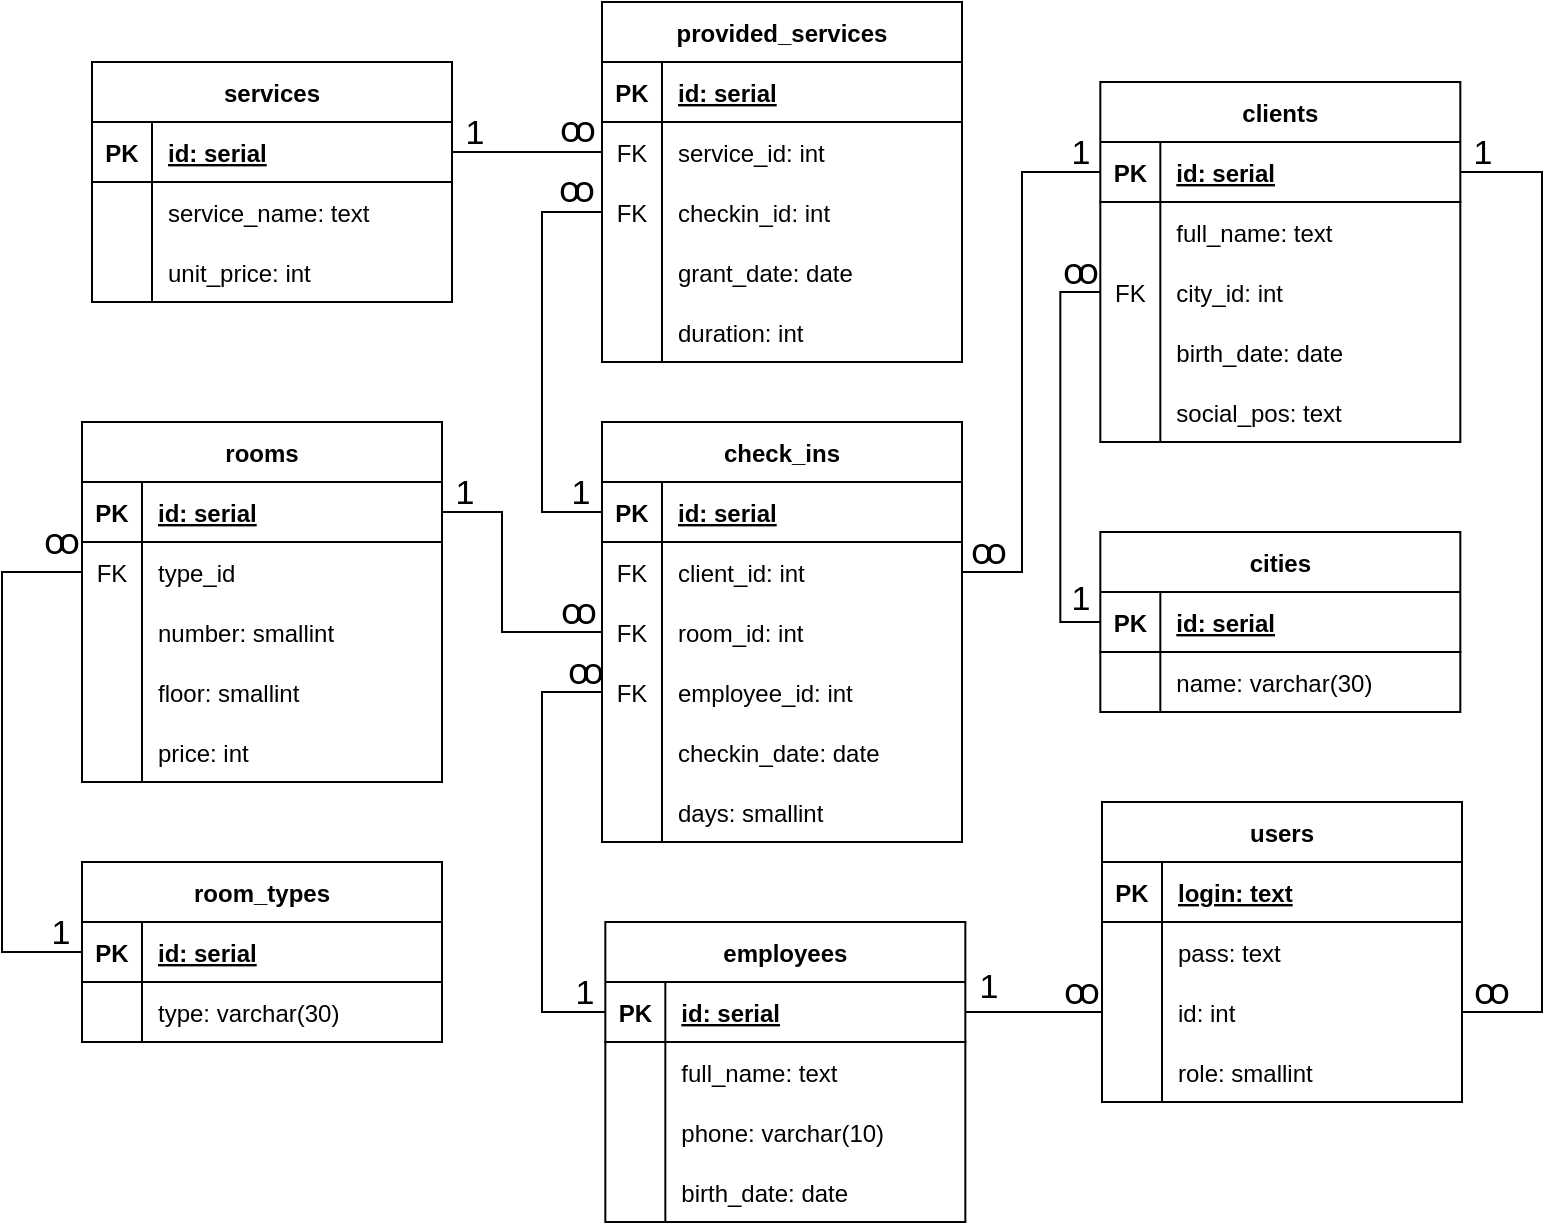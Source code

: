 <mxfile version="20.3.0" type="device"><diagram id="u4IopUzeWkhFRNFuIxpx" name="Page-1"><mxGraphModel dx="1182" dy="1235" grid="1" gridSize="10" guides="1" tooltips="1" connect="1" arrows="1" fold="1" page="0" pageScale="1" pageWidth="827" pageHeight="1169" math="0" shadow="0"><root><mxCell id="0"/><mxCell id="1" parent="0"/><mxCell id="YYACMNl71I4u0l_u0Fun-14" value="rooms" style="shape=table;startSize=30;container=1;collapsible=1;childLayout=tableLayout;fixedRows=1;rowLines=0;fontStyle=1;align=center;resizeLast=1;" parent="1" vertex="1"><mxGeometry x="50" y="160" width="180" height="180" as="geometry"/></mxCell><mxCell id="YYACMNl71I4u0l_u0Fun-15" value="" style="shape=tableRow;horizontal=0;startSize=0;swimlaneHead=0;swimlaneBody=0;fillColor=none;collapsible=0;dropTarget=0;points=[[0,0.5],[1,0.5]];portConstraint=eastwest;top=0;left=0;right=0;bottom=1;" parent="YYACMNl71I4u0l_u0Fun-14" vertex="1"><mxGeometry y="30" width="180" height="30" as="geometry"/></mxCell><mxCell id="YYACMNl71I4u0l_u0Fun-16" value="PK" style="shape=partialRectangle;connectable=0;fillColor=none;top=0;left=0;bottom=0;right=0;fontStyle=1;overflow=hidden;" parent="YYACMNl71I4u0l_u0Fun-15" vertex="1"><mxGeometry width="30" height="30" as="geometry"><mxRectangle width="30" height="30" as="alternateBounds"/></mxGeometry></mxCell><mxCell id="YYACMNl71I4u0l_u0Fun-17" value="id: serial" style="shape=partialRectangle;connectable=0;fillColor=none;top=0;left=0;bottom=0;right=0;align=left;spacingLeft=6;fontStyle=5;overflow=hidden;" parent="YYACMNl71I4u0l_u0Fun-15" vertex="1"><mxGeometry x="30" width="150" height="30" as="geometry"><mxRectangle width="150" height="30" as="alternateBounds"/></mxGeometry></mxCell><mxCell id="YYACMNl71I4u0l_u0Fun-24" value="" style="shape=tableRow;horizontal=0;startSize=0;swimlaneHead=0;swimlaneBody=0;fillColor=none;collapsible=0;dropTarget=0;points=[[0,0.5],[1,0.5]];portConstraint=eastwest;top=0;left=0;right=0;bottom=0;" parent="YYACMNl71I4u0l_u0Fun-14" vertex="1"><mxGeometry y="60" width="180" height="30" as="geometry"/></mxCell><mxCell id="YYACMNl71I4u0l_u0Fun-25" value="FK" style="shape=partialRectangle;connectable=0;fillColor=none;top=0;left=0;bottom=0;right=0;editable=1;overflow=hidden;" parent="YYACMNl71I4u0l_u0Fun-24" vertex="1"><mxGeometry width="30" height="30" as="geometry"><mxRectangle width="30" height="30" as="alternateBounds"/></mxGeometry></mxCell><mxCell id="YYACMNl71I4u0l_u0Fun-26" value="type_id" style="shape=partialRectangle;connectable=0;fillColor=none;top=0;left=0;bottom=0;right=0;align=left;spacingLeft=6;overflow=hidden;" parent="YYACMNl71I4u0l_u0Fun-24" vertex="1"><mxGeometry x="30" width="150" height="30" as="geometry"><mxRectangle width="150" height="30" as="alternateBounds"/></mxGeometry></mxCell><mxCell id="YYACMNl71I4u0l_u0Fun-18" value="" style="shape=tableRow;horizontal=0;startSize=0;swimlaneHead=0;swimlaneBody=0;fillColor=none;collapsible=0;dropTarget=0;points=[[0,0.5],[1,0.5]];portConstraint=eastwest;top=0;left=0;right=0;bottom=0;" parent="YYACMNl71I4u0l_u0Fun-14" vertex="1"><mxGeometry y="90" width="180" height="30" as="geometry"/></mxCell><mxCell id="YYACMNl71I4u0l_u0Fun-19" value="" style="shape=partialRectangle;connectable=0;fillColor=none;top=0;left=0;bottom=0;right=0;editable=1;overflow=hidden;" parent="YYACMNl71I4u0l_u0Fun-18" vertex="1"><mxGeometry width="30" height="30" as="geometry"><mxRectangle width="30" height="30" as="alternateBounds"/></mxGeometry></mxCell><mxCell id="YYACMNl71I4u0l_u0Fun-20" value="number: smallint" style="shape=partialRectangle;connectable=0;fillColor=none;top=0;left=0;bottom=0;right=0;align=left;spacingLeft=6;overflow=hidden;" parent="YYACMNl71I4u0l_u0Fun-18" vertex="1"><mxGeometry x="30" width="150" height="30" as="geometry"><mxRectangle width="150" height="30" as="alternateBounds"/></mxGeometry></mxCell><mxCell id="YYACMNl71I4u0l_u0Fun-21" value="" style="shape=tableRow;horizontal=0;startSize=0;swimlaneHead=0;swimlaneBody=0;fillColor=none;collapsible=0;dropTarget=0;points=[[0,0.5],[1,0.5]];portConstraint=eastwest;top=0;left=0;right=0;bottom=0;" parent="YYACMNl71I4u0l_u0Fun-14" vertex="1"><mxGeometry y="120" width="180" height="30" as="geometry"/></mxCell><mxCell id="YYACMNl71I4u0l_u0Fun-22" value="" style="shape=partialRectangle;connectable=0;fillColor=none;top=0;left=0;bottom=0;right=0;editable=1;overflow=hidden;" parent="YYACMNl71I4u0l_u0Fun-21" vertex="1"><mxGeometry width="30" height="30" as="geometry"><mxRectangle width="30" height="30" as="alternateBounds"/></mxGeometry></mxCell><mxCell id="YYACMNl71I4u0l_u0Fun-23" value="floor: smallint" style="shape=partialRectangle;connectable=0;fillColor=none;top=0;left=0;bottom=0;right=0;align=left;spacingLeft=6;overflow=hidden;" parent="YYACMNl71I4u0l_u0Fun-21" vertex="1"><mxGeometry x="30" width="150" height="30" as="geometry"><mxRectangle width="150" height="30" as="alternateBounds"/></mxGeometry></mxCell><mxCell id="YYACMNl71I4u0l_u0Fun-27" value="" style="shape=tableRow;horizontal=0;startSize=0;swimlaneHead=0;swimlaneBody=0;fillColor=none;collapsible=0;dropTarget=0;points=[[0,0.5],[1,0.5]];portConstraint=eastwest;top=0;left=0;right=0;bottom=0;" parent="YYACMNl71I4u0l_u0Fun-14" vertex="1"><mxGeometry y="150" width="180" height="30" as="geometry"/></mxCell><mxCell id="YYACMNl71I4u0l_u0Fun-28" value="" style="shape=partialRectangle;connectable=0;fillColor=none;top=0;left=0;bottom=0;right=0;editable=1;overflow=hidden;" parent="YYACMNl71I4u0l_u0Fun-27" vertex="1"><mxGeometry width="30" height="30" as="geometry"><mxRectangle width="30" height="30" as="alternateBounds"/></mxGeometry></mxCell><mxCell id="YYACMNl71I4u0l_u0Fun-29" value="price: int" style="shape=partialRectangle;connectable=0;fillColor=none;top=0;left=0;bottom=0;right=0;align=left;spacingLeft=6;overflow=hidden;" parent="YYACMNl71I4u0l_u0Fun-27" vertex="1"><mxGeometry x="30" width="150" height="30" as="geometry"><mxRectangle width="150" height="30" as="alternateBounds"/></mxGeometry></mxCell><mxCell id="YYACMNl71I4u0l_u0Fun-30" value="room_types" style="shape=table;startSize=30;container=1;collapsible=1;childLayout=tableLayout;fixedRows=1;rowLines=0;fontStyle=1;align=center;resizeLast=1;" parent="1" vertex="1"><mxGeometry x="50" y="380" width="180" height="90" as="geometry"/></mxCell><mxCell id="YYACMNl71I4u0l_u0Fun-31" value="" style="shape=tableRow;horizontal=0;startSize=0;swimlaneHead=0;swimlaneBody=0;fillColor=none;collapsible=0;dropTarget=0;points=[[0,0.5],[1,0.5]];portConstraint=eastwest;top=0;left=0;right=0;bottom=1;" parent="YYACMNl71I4u0l_u0Fun-30" vertex="1"><mxGeometry y="30" width="180" height="30" as="geometry"/></mxCell><mxCell id="YYACMNl71I4u0l_u0Fun-32" value="PK" style="shape=partialRectangle;connectable=0;fillColor=none;top=0;left=0;bottom=0;right=0;fontStyle=1;overflow=hidden;" parent="YYACMNl71I4u0l_u0Fun-31" vertex="1"><mxGeometry width="30" height="30" as="geometry"><mxRectangle width="30" height="30" as="alternateBounds"/></mxGeometry></mxCell><mxCell id="YYACMNl71I4u0l_u0Fun-33" value="id: serial" style="shape=partialRectangle;connectable=0;fillColor=none;top=0;left=0;bottom=0;right=0;align=left;spacingLeft=6;fontStyle=5;overflow=hidden;" parent="YYACMNl71I4u0l_u0Fun-31" vertex="1"><mxGeometry x="30" width="150" height="30" as="geometry"><mxRectangle width="150" height="30" as="alternateBounds"/></mxGeometry></mxCell><mxCell id="YYACMNl71I4u0l_u0Fun-34" value="" style="shape=tableRow;horizontal=0;startSize=0;swimlaneHead=0;swimlaneBody=0;fillColor=none;collapsible=0;dropTarget=0;points=[[0,0.5],[1,0.5]];portConstraint=eastwest;top=0;left=0;right=0;bottom=0;" parent="YYACMNl71I4u0l_u0Fun-30" vertex="1"><mxGeometry y="60" width="180" height="30" as="geometry"/></mxCell><mxCell id="YYACMNl71I4u0l_u0Fun-35" value="" style="shape=partialRectangle;connectable=0;fillColor=none;top=0;left=0;bottom=0;right=0;editable=1;overflow=hidden;" parent="YYACMNl71I4u0l_u0Fun-34" vertex="1"><mxGeometry width="30" height="30" as="geometry"><mxRectangle width="30" height="30" as="alternateBounds"/></mxGeometry></mxCell><mxCell id="YYACMNl71I4u0l_u0Fun-36" value="type: varchar(30)" style="shape=partialRectangle;connectable=0;fillColor=none;top=0;left=0;bottom=0;right=0;align=left;spacingLeft=6;overflow=hidden;" parent="YYACMNl71I4u0l_u0Fun-34" vertex="1"><mxGeometry x="30" width="150" height="30" as="geometry"><mxRectangle width="150" height="30" as="alternateBounds"/></mxGeometry></mxCell><mxCell id="YYACMNl71I4u0l_u0Fun-46" value="" style="endArrow=none;html=1;rounded=0;exitX=0;exitY=0.5;exitDx=0;exitDy=0;entryX=0;entryY=0.5;entryDx=0;entryDy=0;" parent="1" source="YYACMNl71I4u0l_u0Fun-31" target="YYACMNl71I4u0l_u0Fun-24" edge="1"><mxGeometry width="50" height="50" relative="1" as="geometry"><mxPoint x="500" y="470" as="sourcePoint"/><mxPoint x="550" y="420" as="targetPoint"/><Array as="points"><mxPoint x="10" y="425"/><mxPoint x="10" y="235"/></Array></mxGeometry></mxCell><mxCell id="YYACMNl71I4u0l_u0Fun-47" value="check_ins" style="shape=table;startSize=30;container=1;collapsible=1;childLayout=tableLayout;fixedRows=1;rowLines=0;fontStyle=1;align=center;resizeLast=1;" parent="1" vertex="1"><mxGeometry x="310" y="160" width="180" height="210" as="geometry"/></mxCell><mxCell id="YYACMNl71I4u0l_u0Fun-48" value="" style="shape=tableRow;horizontal=0;startSize=0;swimlaneHead=0;swimlaneBody=0;fillColor=none;collapsible=0;dropTarget=0;points=[[0,0.5],[1,0.5]];portConstraint=eastwest;top=0;left=0;right=0;bottom=1;" parent="YYACMNl71I4u0l_u0Fun-47" vertex="1"><mxGeometry y="30" width="180" height="30" as="geometry"/></mxCell><mxCell id="YYACMNl71I4u0l_u0Fun-49" value="PK" style="shape=partialRectangle;connectable=0;fillColor=none;top=0;left=0;bottom=0;right=0;fontStyle=1;overflow=hidden;" parent="YYACMNl71I4u0l_u0Fun-48" vertex="1"><mxGeometry width="30" height="30" as="geometry"><mxRectangle width="30" height="30" as="alternateBounds"/></mxGeometry></mxCell><mxCell id="YYACMNl71I4u0l_u0Fun-50" value="id: serial" style="shape=partialRectangle;connectable=0;fillColor=none;top=0;left=0;bottom=0;right=0;align=left;spacingLeft=6;fontStyle=5;overflow=hidden;" parent="YYACMNl71I4u0l_u0Fun-48" vertex="1"><mxGeometry x="30" width="150" height="30" as="geometry"><mxRectangle width="150" height="30" as="alternateBounds"/></mxGeometry></mxCell><mxCell id="YYACMNl71I4u0l_u0Fun-63" value="" style="shape=tableRow;horizontal=0;startSize=0;swimlaneHead=0;swimlaneBody=0;fillColor=none;collapsible=0;dropTarget=0;points=[[0,0.5],[1,0.5]];portConstraint=eastwest;top=0;left=0;right=0;bottom=0;" parent="YYACMNl71I4u0l_u0Fun-47" vertex="1"><mxGeometry y="60" width="180" height="30" as="geometry"/></mxCell><mxCell id="YYACMNl71I4u0l_u0Fun-64" value="FK" style="shape=partialRectangle;connectable=0;fillColor=none;top=0;left=0;bottom=0;right=0;editable=1;overflow=hidden;" parent="YYACMNl71I4u0l_u0Fun-63" vertex="1"><mxGeometry width="30" height="30" as="geometry"><mxRectangle width="30" height="30" as="alternateBounds"/></mxGeometry></mxCell><mxCell id="YYACMNl71I4u0l_u0Fun-65" value="client_id: int" style="shape=partialRectangle;connectable=0;fillColor=none;top=0;left=0;bottom=0;right=0;align=left;spacingLeft=6;overflow=hidden;" parent="YYACMNl71I4u0l_u0Fun-63" vertex="1"><mxGeometry x="30" width="150" height="30" as="geometry"><mxRectangle width="150" height="30" as="alternateBounds"/></mxGeometry></mxCell><mxCell id="YYACMNl71I4u0l_u0Fun-69" value="" style="shape=tableRow;horizontal=0;startSize=0;swimlaneHead=0;swimlaneBody=0;fillColor=none;collapsible=0;dropTarget=0;points=[[0,0.5],[1,0.5]];portConstraint=eastwest;top=0;left=0;right=0;bottom=0;" parent="YYACMNl71I4u0l_u0Fun-47" vertex="1"><mxGeometry y="90" width="180" height="30" as="geometry"/></mxCell><mxCell id="YYACMNl71I4u0l_u0Fun-70" value="FK" style="shape=partialRectangle;connectable=0;fillColor=none;top=0;left=0;bottom=0;right=0;editable=1;overflow=hidden;" parent="YYACMNl71I4u0l_u0Fun-69" vertex="1"><mxGeometry width="30" height="30" as="geometry"><mxRectangle width="30" height="30" as="alternateBounds"/></mxGeometry></mxCell><mxCell id="YYACMNl71I4u0l_u0Fun-71" value="room_id: int" style="shape=partialRectangle;connectable=0;fillColor=none;top=0;left=0;bottom=0;right=0;align=left;spacingLeft=6;overflow=hidden;" parent="YYACMNl71I4u0l_u0Fun-69" vertex="1"><mxGeometry x="30" width="150" height="30" as="geometry"><mxRectangle width="150" height="30" as="alternateBounds"/></mxGeometry></mxCell><mxCell id="h9mK_KvLAVmxedmNMaUx-31" value="" style="shape=tableRow;horizontal=0;startSize=0;swimlaneHead=0;swimlaneBody=0;fillColor=none;collapsible=0;dropTarget=0;points=[[0,0.5],[1,0.5]];portConstraint=eastwest;top=0;left=0;right=0;bottom=0;" parent="YYACMNl71I4u0l_u0Fun-47" vertex="1"><mxGeometry y="120" width="180" height="30" as="geometry"/></mxCell><mxCell id="h9mK_KvLAVmxedmNMaUx-32" value="FK" style="shape=partialRectangle;connectable=0;fillColor=none;top=0;left=0;bottom=0;right=0;editable=1;overflow=hidden;" parent="h9mK_KvLAVmxedmNMaUx-31" vertex="1"><mxGeometry width="30" height="30" as="geometry"><mxRectangle width="30" height="30" as="alternateBounds"/></mxGeometry></mxCell><mxCell id="h9mK_KvLAVmxedmNMaUx-33" value="employee_id: int" style="shape=partialRectangle;connectable=0;fillColor=none;top=0;left=0;bottom=0;right=0;align=left;spacingLeft=6;overflow=hidden;" parent="h9mK_KvLAVmxedmNMaUx-31" vertex="1"><mxGeometry x="30" width="150" height="30" as="geometry"><mxRectangle width="150" height="30" as="alternateBounds"/></mxGeometry></mxCell><mxCell id="YYACMNl71I4u0l_u0Fun-60" value="" style="shape=tableRow;horizontal=0;startSize=0;swimlaneHead=0;swimlaneBody=0;fillColor=none;collapsible=0;dropTarget=0;points=[[0,0.5],[1,0.5]];portConstraint=eastwest;top=0;left=0;right=0;bottom=0;" parent="YYACMNl71I4u0l_u0Fun-47" vertex="1"><mxGeometry y="150" width="180" height="30" as="geometry"/></mxCell><mxCell id="YYACMNl71I4u0l_u0Fun-61" value="" style="shape=partialRectangle;connectable=0;fillColor=none;top=0;left=0;bottom=0;right=0;editable=1;overflow=hidden;" parent="YYACMNl71I4u0l_u0Fun-60" vertex="1"><mxGeometry width="30" height="30" as="geometry"><mxRectangle width="30" height="30" as="alternateBounds"/></mxGeometry></mxCell><mxCell id="YYACMNl71I4u0l_u0Fun-62" value="checkin_date: date" style="shape=partialRectangle;connectable=0;fillColor=none;top=0;left=0;bottom=0;right=0;align=left;spacingLeft=6;overflow=hidden;" parent="YYACMNl71I4u0l_u0Fun-60" vertex="1"><mxGeometry x="30" width="150" height="30" as="geometry"><mxRectangle width="150" height="30" as="alternateBounds"/></mxGeometry></mxCell><mxCell id="YYACMNl71I4u0l_u0Fun-66" value="" style="shape=tableRow;horizontal=0;startSize=0;swimlaneHead=0;swimlaneBody=0;fillColor=none;collapsible=0;dropTarget=0;points=[[0,0.5],[1,0.5]];portConstraint=eastwest;top=0;left=0;right=0;bottom=0;" parent="YYACMNl71I4u0l_u0Fun-47" vertex="1"><mxGeometry y="180" width="180" height="30" as="geometry"/></mxCell><mxCell id="YYACMNl71I4u0l_u0Fun-67" value="" style="shape=partialRectangle;connectable=0;fillColor=none;top=0;left=0;bottom=0;right=0;editable=1;overflow=hidden;" parent="YYACMNl71I4u0l_u0Fun-66" vertex="1"><mxGeometry width="30" height="30" as="geometry"><mxRectangle width="30" height="30" as="alternateBounds"/></mxGeometry></mxCell><mxCell id="YYACMNl71I4u0l_u0Fun-68" value="days: smallint" style="shape=partialRectangle;connectable=0;fillColor=none;top=0;left=0;bottom=0;right=0;align=left;spacingLeft=6;overflow=hidden;" parent="YYACMNl71I4u0l_u0Fun-66" vertex="1"><mxGeometry x="30" width="150" height="30" as="geometry"><mxRectangle width="150" height="30" as="alternateBounds"/></mxGeometry></mxCell><mxCell id="YYACMNl71I4u0l_u0Fun-72" value="provided_services" style="shape=table;startSize=30;container=1;collapsible=1;childLayout=tableLayout;fixedRows=1;rowLines=0;fontStyle=1;align=center;resizeLast=1;" parent="1" vertex="1"><mxGeometry x="310.0" y="-50" width="180" height="180" as="geometry"/></mxCell><mxCell id="YYACMNl71I4u0l_u0Fun-73" value="" style="shape=tableRow;horizontal=0;startSize=0;swimlaneHead=0;swimlaneBody=0;fillColor=none;collapsible=0;dropTarget=0;points=[[0,0.5],[1,0.5]];portConstraint=eastwest;top=0;left=0;right=0;bottom=1;" parent="YYACMNl71I4u0l_u0Fun-72" vertex="1"><mxGeometry y="30" width="180" height="30" as="geometry"/></mxCell><mxCell id="YYACMNl71I4u0l_u0Fun-74" value="PK" style="shape=partialRectangle;connectable=0;fillColor=none;top=0;left=0;bottom=0;right=0;fontStyle=1;overflow=hidden;" parent="YYACMNl71I4u0l_u0Fun-73" vertex="1"><mxGeometry width="30" height="30" as="geometry"><mxRectangle width="30" height="30" as="alternateBounds"/></mxGeometry></mxCell><mxCell id="YYACMNl71I4u0l_u0Fun-75" value="id: serial" style="shape=partialRectangle;connectable=0;fillColor=none;top=0;left=0;bottom=0;right=0;align=left;spacingLeft=6;fontStyle=5;overflow=hidden;" parent="YYACMNl71I4u0l_u0Fun-73" vertex="1"><mxGeometry x="30" width="150" height="30" as="geometry"><mxRectangle width="150" height="30" as="alternateBounds"/></mxGeometry></mxCell><mxCell id="YYACMNl71I4u0l_u0Fun-76" value="" style="shape=tableRow;horizontal=0;startSize=0;swimlaneHead=0;swimlaneBody=0;fillColor=none;collapsible=0;dropTarget=0;points=[[0,0.5],[1,0.5]];portConstraint=eastwest;top=0;left=0;right=0;bottom=0;" parent="YYACMNl71I4u0l_u0Fun-72" vertex="1"><mxGeometry y="60" width="180" height="30" as="geometry"/></mxCell><mxCell id="YYACMNl71I4u0l_u0Fun-77" value="FK" style="shape=partialRectangle;connectable=0;fillColor=none;top=0;left=0;bottom=0;right=0;editable=1;overflow=hidden;" parent="YYACMNl71I4u0l_u0Fun-76" vertex="1"><mxGeometry width="30" height="30" as="geometry"><mxRectangle width="30" height="30" as="alternateBounds"/></mxGeometry></mxCell><mxCell id="YYACMNl71I4u0l_u0Fun-78" value="service_id: int" style="shape=partialRectangle;connectable=0;fillColor=none;top=0;left=0;bottom=0;right=0;align=left;spacingLeft=6;overflow=hidden;" parent="YYACMNl71I4u0l_u0Fun-76" vertex="1"><mxGeometry x="30" width="150" height="30" as="geometry"><mxRectangle width="150" height="30" as="alternateBounds"/></mxGeometry></mxCell><mxCell id="YYACMNl71I4u0l_u0Fun-180" value="" style="shape=tableRow;horizontal=0;startSize=0;swimlaneHead=0;swimlaneBody=0;fillColor=none;collapsible=0;dropTarget=0;points=[[0,0.5],[1,0.5]];portConstraint=eastwest;top=0;left=0;right=0;bottom=0;" parent="YYACMNl71I4u0l_u0Fun-72" vertex="1"><mxGeometry y="90" width="180" height="30" as="geometry"/></mxCell><mxCell id="YYACMNl71I4u0l_u0Fun-181" value="FK" style="shape=partialRectangle;connectable=0;fillColor=none;top=0;left=0;bottom=0;right=0;editable=1;overflow=hidden;" parent="YYACMNl71I4u0l_u0Fun-180" vertex="1"><mxGeometry width="30" height="30" as="geometry"><mxRectangle width="30" height="30" as="alternateBounds"/></mxGeometry></mxCell><mxCell id="YYACMNl71I4u0l_u0Fun-182" value="checkin_id: int" style="shape=partialRectangle;connectable=0;fillColor=none;top=0;left=0;bottom=0;right=0;align=left;spacingLeft=6;overflow=hidden;" parent="YYACMNl71I4u0l_u0Fun-180" vertex="1"><mxGeometry x="30" width="150" height="30" as="geometry"><mxRectangle width="150" height="30" as="alternateBounds"/></mxGeometry></mxCell><mxCell id="YYACMNl71I4u0l_u0Fun-79" value="" style="shape=tableRow;horizontal=0;startSize=0;swimlaneHead=0;swimlaneBody=0;fillColor=none;collapsible=0;dropTarget=0;points=[[0,0.5],[1,0.5]];portConstraint=eastwest;top=0;left=0;right=0;bottom=0;" parent="YYACMNl71I4u0l_u0Fun-72" vertex="1"><mxGeometry y="120" width="180" height="30" as="geometry"/></mxCell><mxCell id="YYACMNl71I4u0l_u0Fun-80" value="" style="shape=partialRectangle;connectable=0;fillColor=none;top=0;left=0;bottom=0;right=0;editable=1;overflow=hidden;" parent="YYACMNl71I4u0l_u0Fun-79" vertex="1"><mxGeometry width="30" height="30" as="geometry"><mxRectangle width="30" height="30" as="alternateBounds"/></mxGeometry></mxCell><mxCell id="YYACMNl71I4u0l_u0Fun-81" value="grant_date: date" style="shape=partialRectangle;connectable=0;fillColor=none;top=0;left=0;bottom=0;right=0;align=left;spacingLeft=6;overflow=hidden;" parent="YYACMNl71I4u0l_u0Fun-79" vertex="1"><mxGeometry x="30" width="150" height="30" as="geometry"><mxRectangle width="150" height="30" as="alternateBounds"/></mxGeometry></mxCell><mxCell id="YYACMNl71I4u0l_u0Fun-82" value="" style="shape=tableRow;horizontal=0;startSize=0;swimlaneHead=0;swimlaneBody=0;fillColor=none;collapsible=0;dropTarget=0;points=[[0,0.5],[1,0.5]];portConstraint=eastwest;top=0;left=0;right=0;bottom=0;" parent="YYACMNl71I4u0l_u0Fun-72" vertex="1"><mxGeometry y="150" width="180" height="30" as="geometry"/></mxCell><mxCell id="YYACMNl71I4u0l_u0Fun-83" value="" style="shape=partialRectangle;connectable=0;fillColor=none;top=0;left=0;bottom=0;right=0;editable=1;overflow=hidden;" parent="YYACMNl71I4u0l_u0Fun-82" vertex="1"><mxGeometry width="30" height="30" as="geometry"><mxRectangle width="30" height="30" as="alternateBounds"/></mxGeometry></mxCell><mxCell id="YYACMNl71I4u0l_u0Fun-84" value="duration: int" style="shape=partialRectangle;connectable=0;fillColor=none;top=0;left=0;bottom=0;right=0;align=left;spacingLeft=6;overflow=hidden;" parent="YYACMNl71I4u0l_u0Fun-82" vertex="1"><mxGeometry x="30" width="150" height="30" as="geometry"><mxRectangle width="150" height="30" as="alternateBounds"/></mxGeometry></mxCell><mxCell id="YYACMNl71I4u0l_u0Fun-88" value="services" style="shape=table;startSize=30;container=1;collapsible=1;childLayout=tableLayout;fixedRows=1;rowLines=0;fontStyle=1;align=center;resizeLast=1;" parent="1" vertex="1"><mxGeometry x="55" y="-20" width="180" height="120" as="geometry"/></mxCell><mxCell id="YYACMNl71I4u0l_u0Fun-89" value="" style="shape=tableRow;horizontal=0;startSize=0;swimlaneHead=0;swimlaneBody=0;fillColor=none;collapsible=0;dropTarget=0;points=[[0,0.5],[1,0.5]];portConstraint=eastwest;top=0;left=0;right=0;bottom=1;" parent="YYACMNl71I4u0l_u0Fun-88" vertex="1"><mxGeometry y="30" width="180" height="30" as="geometry"/></mxCell><mxCell id="YYACMNl71I4u0l_u0Fun-90" value="PK" style="shape=partialRectangle;connectable=0;fillColor=none;top=0;left=0;bottom=0;right=0;fontStyle=1;overflow=hidden;" parent="YYACMNl71I4u0l_u0Fun-89" vertex="1"><mxGeometry width="30" height="30" as="geometry"><mxRectangle width="30" height="30" as="alternateBounds"/></mxGeometry></mxCell><mxCell id="YYACMNl71I4u0l_u0Fun-91" value="id: serial" style="shape=partialRectangle;connectable=0;fillColor=none;top=0;left=0;bottom=0;right=0;align=left;spacingLeft=6;fontStyle=5;overflow=hidden;" parent="YYACMNl71I4u0l_u0Fun-89" vertex="1"><mxGeometry x="30" width="150" height="30" as="geometry"><mxRectangle width="150" height="30" as="alternateBounds"/></mxGeometry></mxCell><mxCell id="YYACMNl71I4u0l_u0Fun-92" value="" style="shape=tableRow;horizontal=0;startSize=0;swimlaneHead=0;swimlaneBody=0;fillColor=none;collapsible=0;dropTarget=0;points=[[0,0.5],[1,0.5]];portConstraint=eastwest;top=0;left=0;right=0;bottom=0;" parent="YYACMNl71I4u0l_u0Fun-88" vertex="1"><mxGeometry y="60" width="180" height="30" as="geometry"/></mxCell><mxCell id="YYACMNl71I4u0l_u0Fun-93" value="" style="shape=partialRectangle;connectable=0;fillColor=none;top=0;left=0;bottom=0;right=0;editable=1;overflow=hidden;" parent="YYACMNl71I4u0l_u0Fun-92" vertex="1"><mxGeometry width="30" height="30" as="geometry"><mxRectangle width="30" height="30" as="alternateBounds"/></mxGeometry></mxCell><mxCell id="YYACMNl71I4u0l_u0Fun-94" value="service_name: text" style="shape=partialRectangle;connectable=0;fillColor=none;top=0;left=0;bottom=0;right=0;align=left;spacingLeft=6;overflow=hidden;" parent="YYACMNl71I4u0l_u0Fun-92" vertex="1"><mxGeometry x="30" width="150" height="30" as="geometry"><mxRectangle width="150" height="30" as="alternateBounds"/></mxGeometry></mxCell><mxCell id="YYACMNl71I4u0l_u0Fun-95" value="" style="shape=tableRow;horizontal=0;startSize=0;swimlaneHead=0;swimlaneBody=0;fillColor=none;collapsible=0;dropTarget=0;points=[[0,0.5],[1,0.5]];portConstraint=eastwest;top=0;left=0;right=0;bottom=0;" parent="YYACMNl71I4u0l_u0Fun-88" vertex="1"><mxGeometry y="90" width="180" height="30" as="geometry"/></mxCell><mxCell id="YYACMNl71I4u0l_u0Fun-96" value="" style="shape=partialRectangle;connectable=0;fillColor=none;top=0;left=0;bottom=0;right=0;editable=1;overflow=hidden;" parent="YYACMNl71I4u0l_u0Fun-95" vertex="1"><mxGeometry width="30" height="30" as="geometry"><mxRectangle width="30" height="30" as="alternateBounds"/></mxGeometry></mxCell><mxCell id="YYACMNl71I4u0l_u0Fun-97" value="unit_price: int" style="shape=partialRectangle;connectable=0;fillColor=none;top=0;left=0;bottom=0;right=0;align=left;spacingLeft=6;overflow=hidden;" parent="YYACMNl71I4u0l_u0Fun-95" vertex="1"><mxGeometry x="30" width="150" height="30" as="geometry"><mxRectangle width="150" height="30" as="alternateBounds"/></mxGeometry></mxCell><mxCell id="YYACMNl71I4u0l_u0Fun-117" value="cities" style="shape=table;startSize=30;container=1;collapsible=1;childLayout=tableLayout;fixedRows=1;rowLines=0;fontStyle=1;align=center;resizeLast=1;" parent="1" vertex="1"><mxGeometry x="559.16" y="215" width="180" height="90" as="geometry"/></mxCell><mxCell id="YYACMNl71I4u0l_u0Fun-118" value="" style="shape=tableRow;horizontal=0;startSize=0;swimlaneHead=0;swimlaneBody=0;fillColor=none;collapsible=0;dropTarget=0;points=[[0,0.5],[1,0.5]];portConstraint=eastwest;top=0;left=0;right=0;bottom=1;" parent="YYACMNl71I4u0l_u0Fun-117" vertex="1"><mxGeometry y="30" width="180" height="30" as="geometry"/></mxCell><mxCell id="YYACMNl71I4u0l_u0Fun-119" value="PK" style="shape=partialRectangle;connectable=0;fillColor=none;top=0;left=0;bottom=0;right=0;fontStyle=1;overflow=hidden;" parent="YYACMNl71I4u0l_u0Fun-118" vertex="1"><mxGeometry width="30" height="30" as="geometry"><mxRectangle width="30" height="30" as="alternateBounds"/></mxGeometry></mxCell><mxCell id="YYACMNl71I4u0l_u0Fun-120" value="id: serial" style="shape=partialRectangle;connectable=0;fillColor=none;top=0;left=0;bottom=0;right=0;align=left;spacingLeft=6;fontStyle=5;overflow=hidden;" parent="YYACMNl71I4u0l_u0Fun-118" vertex="1"><mxGeometry x="30" width="150" height="30" as="geometry"><mxRectangle width="150" height="30" as="alternateBounds"/></mxGeometry></mxCell><mxCell id="YYACMNl71I4u0l_u0Fun-121" value="" style="shape=tableRow;horizontal=0;startSize=0;swimlaneHead=0;swimlaneBody=0;fillColor=none;collapsible=0;dropTarget=0;points=[[0,0.5],[1,0.5]];portConstraint=eastwest;top=0;left=0;right=0;bottom=0;" parent="YYACMNl71I4u0l_u0Fun-117" vertex="1"><mxGeometry y="60" width="180" height="30" as="geometry"/></mxCell><mxCell id="YYACMNl71I4u0l_u0Fun-122" value="" style="shape=partialRectangle;connectable=0;fillColor=none;top=0;left=0;bottom=0;right=0;editable=1;overflow=hidden;" parent="YYACMNl71I4u0l_u0Fun-121" vertex="1"><mxGeometry width="30" height="30" as="geometry"><mxRectangle width="30" height="30" as="alternateBounds"/></mxGeometry></mxCell><mxCell id="YYACMNl71I4u0l_u0Fun-123" value="name: varchar(30)" style="shape=partialRectangle;connectable=0;fillColor=none;top=0;left=0;bottom=0;right=0;align=left;spacingLeft=6;overflow=hidden;" parent="YYACMNl71I4u0l_u0Fun-121" vertex="1"><mxGeometry x="30" width="150" height="30" as="geometry"><mxRectangle width="150" height="30" as="alternateBounds"/></mxGeometry></mxCell><mxCell id="YYACMNl71I4u0l_u0Fun-134" value="" style="endArrow=none;html=1;rounded=0;exitX=0;exitY=0.5;exitDx=0;exitDy=0;entryX=1;entryY=0.5;entryDx=0;entryDy=0;" parent="1" source="YYACMNl71I4u0l_u0Fun-69" target="YYACMNl71I4u0l_u0Fun-15" edge="1"><mxGeometry width="50" height="50" relative="1" as="geometry"><mxPoint x="500" y="350" as="sourcePoint"/><mxPoint x="550" y="300" as="targetPoint"/><Array as="points"><mxPoint x="260" y="265"/><mxPoint x="260" y="205"/></Array></mxGeometry></mxCell><mxCell id="slQEHooxbsa83-hxfbXi-2" value="&lt;font face=&quot;Verdana&quot; style=&quot;font-size: 18px;&quot;&gt;ꝏ&lt;/font&gt;" style="text;html=1;strokeColor=none;fillColor=none;align=center;verticalAlign=middle;whiteSpace=wrap;rounded=0;" parent="1" vertex="1"><mxGeometry x="25" y="210" width="30" height="20" as="geometry"/></mxCell><mxCell id="slQEHooxbsa83-hxfbXi-22" value="&lt;font style=&quot;font-size: 17px;&quot;&gt;1&lt;/font&gt;" style="text;html=1;strokeColor=none;fillColor=none;align=center;verticalAlign=middle;whiteSpace=wrap;rounded=0;" parent="1" vertex="1"><mxGeometry x="28.34" y="402.5" width="23.33" height="27.5" as="geometry"/></mxCell><mxCell id="slQEHooxbsa83-hxfbXi-26" value="&lt;font style=&quot;font-size: 17px;&quot;&gt;1&lt;/font&gt;" style="text;html=1;strokeColor=none;fillColor=none;align=center;verticalAlign=middle;whiteSpace=wrap;rounded=0;" parent="1" vertex="1"><mxGeometry x="230" y="182.5" width="23.33" height="27.5" as="geometry"/></mxCell><mxCell id="pm5omdc6Pnij9gfm3GWj-1" value="clients" style="shape=table;startSize=30;container=1;collapsible=1;childLayout=tableLayout;fixedRows=1;rowLines=0;fontStyle=1;align=center;resizeLast=1;" parent="1" vertex="1"><mxGeometry x="559.16" y="-10" width="180" height="180" as="geometry"/></mxCell><mxCell id="pm5omdc6Pnij9gfm3GWj-2" value="" style="shape=tableRow;horizontal=0;startSize=0;swimlaneHead=0;swimlaneBody=0;fillColor=none;collapsible=0;dropTarget=0;points=[[0,0.5],[1,0.5]];portConstraint=eastwest;top=0;left=0;right=0;bottom=1;" parent="pm5omdc6Pnij9gfm3GWj-1" vertex="1"><mxGeometry y="30" width="180" height="30" as="geometry"/></mxCell><mxCell id="pm5omdc6Pnij9gfm3GWj-3" value="PK" style="shape=partialRectangle;connectable=0;fillColor=none;top=0;left=0;bottom=0;right=0;fontStyle=1;overflow=hidden;" parent="pm5omdc6Pnij9gfm3GWj-2" vertex="1"><mxGeometry width="30" height="30" as="geometry"><mxRectangle width="30" height="30" as="alternateBounds"/></mxGeometry></mxCell><mxCell id="pm5omdc6Pnij9gfm3GWj-4" value="id: serial" style="shape=partialRectangle;connectable=0;fillColor=none;top=0;left=0;bottom=0;right=0;align=left;spacingLeft=6;fontStyle=5;overflow=hidden;" parent="pm5omdc6Pnij9gfm3GWj-2" vertex="1"><mxGeometry x="30" width="150" height="30" as="geometry"><mxRectangle width="150" height="30" as="alternateBounds"/></mxGeometry></mxCell><mxCell id="pm5omdc6Pnij9gfm3GWj-5" value="" style="shape=tableRow;horizontal=0;startSize=0;swimlaneHead=0;swimlaneBody=0;fillColor=none;collapsible=0;dropTarget=0;points=[[0,0.5],[1,0.5]];portConstraint=eastwest;top=0;left=0;right=0;bottom=0;" parent="pm5omdc6Pnij9gfm3GWj-1" vertex="1"><mxGeometry y="60" width="180" height="30" as="geometry"/></mxCell><mxCell id="pm5omdc6Pnij9gfm3GWj-6" value="" style="shape=partialRectangle;connectable=0;fillColor=none;top=0;left=0;bottom=0;right=0;editable=1;overflow=hidden;" parent="pm5omdc6Pnij9gfm3GWj-5" vertex="1"><mxGeometry width="30" height="30" as="geometry"><mxRectangle width="30" height="30" as="alternateBounds"/></mxGeometry></mxCell><mxCell id="pm5omdc6Pnij9gfm3GWj-7" value="full_name: text" style="shape=partialRectangle;connectable=0;fillColor=none;top=0;left=0;bottom=0;right=0;align=left;spacingLeft=6;overflow=hidden;" parent="pm5omdc6Pnij9gfm3GWj-5" vertex="1"><mxGeometry x="30" width="150" height="30" as="geometry"><mxRectangle width="150" height="30" as="alternateBounds"/></mxGeometry></mxCell><mxCell id="pm5omdc6Pnij9gfm3GWj-8" value="" style="shape=tableRow;horizontal=0;startSize=0;swimlaneHead=0;swimlaneBody=0;fillColor=none;collapsible=0;dropTarget=0;points=[[0,0.5],[1,0.5]];portConstraint=eastwest;top=0;left=0;right=0;bottom=0;" parent="pm5omdc6Pnij9gfm3GWj-1" vertex="1"><mxGeometry y="90" width="180" height="30" as="geometry"/></mxCell><mxCell id="pm5omdc6Pnij9gfm3GWj-9" value="FK" style="shape=partialRectangle;connectable=0;fillColor=none;top=0;left=0;bottom=0;right=0;editable=1;overflow=hidden;" parent="pm5omdc6Pnij9gfm3GWj-8" vertex="1"><mxGeometry width="30" height="30" as="geometry"><mxRectangle width="30" height="30" as="alternateBounds"/></mxGeometry></mxCell><mxCell id="pm5omdc6Pnij9gfm3GWj-10" value="city_id: int" style="shape=partialRectangle;connectable=0;fillColor=none;top=0;left=0;bottom=0;right=0;align=left;spacingLeft=6;overflow=hidden;" parent="pm5omdc6Pnij9gfm3GWj-8" vertex="1"><mxGeometry x="30" width="150" height="30" as="geometry"><mxRectangle width="150" height="30" as="alternateBounds"/></mxGeometry></mxCell><mxCell id="pm5omdc6Pnij9gfm3GWj-11" value="" style="shape=tableRow;horizontal=0;startSize=0;swimlaneHead=0;swimlaneBody=0;fillColor=none;collapsible=0;dropTarget=0;points=[[0,0.5],[1,0.5]];portConstraint=eastwest;top=0;left=0;right=0;bottom=0;" parent="pm5omdc6Pnij9gfm3GWj-1" vertex="1"><mxGeometry y="120" width="180" height="30" as="geometry"/></mxCell><mxCell id="pm5omdc6Pnij9gfm3GWj-12" value="" style="shape=partialRectangle;connectable=0;fillColor=none;top=0;left=0;bottom=0;right=0;editable=1;overflow=hidden;" parent="pm5omdc6Pnij9gfm3GWj-11" vertex="1"><mxGeometry width="30" height="30" as="geometry"><mxRectangle width="30" height="30" as="alternateBounds"/></mxGeometry></mxCell><mxCell id="pm5omdc6Pnij9gfm3GWj-13" value="birth_date: date" style="shape=partialRectangle;connectable=0;fillColor=none;top=0;left=0;bottom=0;right=0;align=left;spacingLeft=6;overflow=hidden;" parent="pm5omdc6Pnij9gfm3GWj-11" vertex="1"><mxGeometry x="30" width="150" height="30" as="geometry"><mxRectangle width="150" height="30" as="alternateBounds"/></mxGeometry></mxCell><mxCell id="pm5omdc6Pnij9gfm3GWj-17" value="" style="shape=tableRow;horizontal=0;startSize=0;swimlaneHead=0;swimlaneBody=0;fillColor=none;collapsible=0;dropTarget=0;points=[[0,0.5],[1,0.5]];portConstraint=eastwest;top=0;left=0;right=0;bottom=0;" parent="pm5omdc6Pnij9gfm3GWj-1" vertex="1"><mxGeometry y="150" width="180" height="30" as="geometry"/></mxCell><mxCell id="pm5omdc6Pnij9gfm3GWj-18" value="" style="shape=partialRectangle;connectable=0;fillColor=none;top=0;left=0;bottom=0;right=0;editable=1;overflow=hidden;" parent="pm5omdc6Pnij9gfm3GWj-17" vertex="1"><mxGeometry width="30" height="30" as="geometry"><mxRectangle width="30" height="30" as="alternateBounds"/></mxGeometry></mxCell><mxCell id="pm5omdc6Pnij9gfm3GWj-19" value="social_pos: text" style="shape=partialRectangle;connectable=0;fillColor=none;top=0;left=0;bottom=0;right=0;align=left;spacingLeft=6;overflow=hidden;" parent="pm5omdc6Pnij9gfm3GWj-17" vertex="1"><mxGeometry x="30" width="150" height="30" as="geometry"><mxRectangle width="150" height="30" as="alternateBounds"/></mxGeometry></mxCell><mxCell id="pm5omdc6Pnij9gfm3GWj-30" value="&lt;font style=&quot;font-size: 17px;&quot;&gt;1&lt;/font&gt;" style="text;html=1;strokeColor=none;fillColor=none;align=center;verticalAlign=middle;whiteSpace=wrap;rounded=0;" parent="1" vertex="1"><mxGeometry x="739.16" y="17.25" width="23.33" height="17.5" as="geometry"/></mxCell><mxCell id="h9mK_KvLAVmxedmNMaUx-1" value="users" style="shape=table;startSize=30;container=1;collapsible=1;childLayout=tableLayout;fixedRows=1;rowLines=0;fontStyle=1;align=center;resizeLast=1;" parent="1" vertex="1"><mxGeometry x="560" y="350" width="180" height="150" as="geometry"/></mxCell><mxCell id="h9mK_KvLAVmxedmNMaUx-2" value="" style="shape=tableRow;horizontal=0;startSize=0;swimlaneHead=0;swimlaneBody=0;fillColor=none;collapsible=0;dropTarget=0;points=[[0,0.5],[1,0.5]];portConstraint=eastwest;top=0;left=0;right=0;bottom=1;" parent="h9mK_KvLAVmxedmNMaUx-1" vertex="1"><mxGeometry y="30" width="180" height="30" as="geometry"/></mxCell><mxCell id="h9mK_KvLAVmxedmNMaUx-3" value="PK" style="shape=partialRectangle;connectable=0;fillColor=none;top=0;left=0;bottom=0;right=0;fontStyle=1;overflow=hidden;" parent="h9mK_KvLAVmxedmNMaUx-2" vertex="1"><mxGeometry width="30" height="30" as="geometry"><mxRectangle width="30" height="30" as="alternateBounds"/></mxGeometry></mxCell><mxCell id="h9mK_KvLAVmxedmNMaUx-4" value="login: text" style="shape=partialRectangle;connectable=0;fillColor=none;top=0;left=0;bottom=0;right=0;align=left;spacingLeft=6;fontStyle=5;overflow=hidden;" parent="h9mK_KvLAVmxedmNMaUx-2" vertex="1"><mxGeometry x="30" width="150" height="30" as="geometry"><mxRectangle width="150" height="30" as="alternateBounds"/></mxGeometry></mxCell><mxCell id="h9mK_KvLAVmxedmNMaUx-12" value="" style="shape=tableRow;horizontal=0;startSize=0;swimlaneHead=0;swimlaneBody=0;fillColor=none;collapsible=0;dropTarget=0;points=[[0,0.5],[1,0.5]];portConstraint=eastwest;top=0;left=0;right=0;bottom=0;" parent="h9mK_KvLAVmxedmNMaUx-1" vertex="1"><mxGeometry y="60" width="180" height="30" as="geometry"/></mxCell><mxCell id="h9mK_KvLAVmxedmNMaUx-13" value="" style="shape=partialRectangle;connectable=0;fillColor=none;top=0;left=0;bottom=0;right=0;editable=1;overflow=hidden;" parent="h9mK_KvLAVmxedmNMaUx-12" vertex="1"><mxGeometry width="30" height="30" as="geometry"><mxRectangle width="30" height="30" as="alternateBounds"/></mxGeometry></mxCell><mxCell id="h9mK_KvLAVmxedmNMaUx-14" value="pass: text" style="shape=partialRectangle;connectable=0;fillColor=none;top=0;left=0;bottom=0;right=0;align=left;spacingLeft=6;overflow=hidden;" parent="h9mK_KvLAVmxedmNMaUx-12" vertex="1"><mxGeometry x="30" width="150" height="30" as="geometry"><mxRectangle width="150" height="30" as="alternateBounds"/></mxGeometry></mxCell><mxCell id="h9mK_KvLAVmxedmNMaUx-5" value="" style="shape=tableRow;horizontal=0;startSize=0;swimlaneHead=0;swimlaneBody=0;fillColor=none;collapsible=0;dropTarget=0;points=[[0,0.5],[1,0.5]];portConstraint=eastwest;top=0;left=0;right=0;bottom=0;" parent="h9mK_KvLAVmxedmNMaUx-1" vertex="1"><mxGeometry y="90" width="180" height="30" as="geometry"/></mxCell><mxCell id="h9mK_KvLAVmxedmNMaUx-6" value="" style="shape=partialRectangle;connectable=0;fillColor=none;top=0;left=0;bottom=0;right=0;editable=1;overflow=hidden;" parent="h9mK_KvLAVmxedmNMaUx-5" vertex="1"><mxGeometry width="30" height="30" as="geometry"><mxRectangle width="30" height="30" as="alternateBounds"/></mxGeometry></mxCell><mxCell id="h9mK_KvLAVmxedmNMaUx-7" value="id: int" style="shape=partialRectangle;connectable=0;fillColor=none;top=0;left=0;bottom=0;right=0;align=left;spacingLeft=6;overflow=hidden;" parent="h9mK_KvLAVmxedmNMaUx-5" vertex="1"><mxGeometry x="30" width="150" height="30" as="geometry"><mxRectangle width="150" height="30" as="alternateBounds"/></mxGeometry></mxCell><mxCell id="h9mK_KvLAVmxedmNMaUx-8" value="" style="shape=tableRow;horizontal=0;startSize=0;swimlaneHead=0;swimlaneBody=0;fillColor=none;collapsible=0;dropTarget=0;points=[[0,0.5],[1,0.5]];portConstraint=eastwest;top=0;left=0;right=0;bottom=0;" parent="h9mK_KvLAVmxedmNMaUx-1" vertex="1"><mxGeometry y="120" width="180" height="30" as="geometry"/></mxCell><mxCell id="h9mK_KvLAVmxedmNMaUx-9" value="" style="shape=partialRectangle;connectable=0;fillColor=none;top=0;left=0;bottom=0;right=0;editable=1;overflow=hidden;" parent="h9mK_KvLAVmxedmNMaUx-8" vertex="1"><mxGeometry width="30" height="30" as="geometry"><mxRectangle width="30" height="30" as="alternateBounds"/></mxGeometry></mxCell><mxCell id="h9mK_KvLAVmxedmNMaUx-10" value="role: smallint" style="shape=partialRectangle;connectable=0;fillColor=none;top=0;left=0;bottom=0;right=0;align=left;spacingLeft=6;overflow=hidden;" parent="h9mK_KvLAVmxedmNMaUx-8" vertex="1"><mxGeometry x="30" width="150" height="30" as="geometry"><mxRectangle width="150" height="30" as="alternateBounds"/></mxGeometry></mxCell><mxCell id="h9mK_KvLAVmxedmNMaUx-15" value="employees" style="shape=table;startSize=30;container=1;collapsible=1;childLayout=tableLayout;fixedRows=1;rowLines=0;fontStyle=1;align=center;resizeLast=1;" parent="1" vertex="1"><mxGeometry x="311.67" y="410" width="180" height="150" as="geometry"/></mxCell><mxCell id="h9mK_KvLAVmxedmNMaUx-16" value="" style="shape=tableRow;horizontal=0;startSize=0;swimlaneHead=0;swimlaneBody=0;fillColor=none;collapsible=0;dropTarget=0;points=[[0,0.5],[1,0.5]];portConstraint=eastwest;top=0;left=0;right=0;bottom=1;" parent="h9mK_KvLAVmxedmNMaUx-15" vertex="1"><mxGeometry y="30" width="180" height="30" as="geometry"/></mxCell><mxCell id="h9mK_KvLAVmxedmNMaUx-17" value="PK" style="shape=partialRectangle;connectable=0;fillColor=none;top=0;left=0;bottom=0;right=0;fontStyle=1;overflow=hidden;" parent="h9mK_KvLAVmxedmNMaUx-16" vertex="1"><mxGeometry width="30" height="30" as="geometry"><mxRectangle width="30" height="30" as="alternateBounds"/></mxGeometry></mxCell><mxCell id="h9mK_KvLAVmxedmNMaUx-18" value="id: serial" style="shape=partialRectangle;connectable=0;fillColor=none;top=0;left=0;bottom=0;right=0;align=left;spacingLeft=6;fontStyle=5;overflow=hidden;" parent="h9mK_KvLAVmxedmNMaUx-16" vertex="1"><mxGeometry x="30" width="150" height="30" as="geometry"><mxRectangle width="150" height="30" as="alternateBounds"/></mxGeometry></mxCell><mxCell id="h9mK_KvLAVmxedmNMaUx-19" value="" style="shape=tableRow;horizontal=0;startSize=0;swimlaneHead=0;swimlaneBody=0;fillColor=none;collapsible=0;dropTarget=0;points=[[0,0.5],[1,0.5]];portConstraint=eastwest;top=0;left=0;right=0;bottom=0;" parent="h9mK_KvLAVmxedmNMaUx-15" vertex="1"><mxGeometry y="60" width="180" height="30" as="geometry"/></mxCell><mxCell id="h9mK_KvLAVmxedmNMaUx-20" value="" style="shape=partialRectangle;connectable=0;fillColor=none;top=0;left=0;bottom=0;right=0;editable=1;overflow=hidden;" parent="h9mK_KvLAVmxedmNMaUx-19" vertex="1"><mxGeometry width="30" height="30" as="geometry"><mxRectangle width="30" height="30" as="alternateBounds"/></mxGeometry></mxCell><mxCell id="h9mK_KvLAVmxedmNMaUx-21" value="full_name: text" style="shape=partialRectangle;connectable=0;fillColor=none;top=0;left=0;bottom=0;right=0;align=left;spacingLeft=6;overflow=hidden;" parent="h9mK_KvLAVmxedmNMaUx-19" vertex="1"><mxGeometry x="30" width="150" height="30" as="geometry"><mxRectangle width="150" height="30" as="alternateBounds"/></mxGeometry></mxCell><mxCell id="h9mK_KvLAVmxedmNMaUx-22" value="" style="shape=tableRow;horizontal=0;startSize=0;swimlaneHead=0;swimlaneBody=0;fillColor=none;collapsible=0;dropTarget=0;points=[[0,0.5],[1,0.5]];portConstraint=eastwest;top=0;left=0;right=0;bottom=0;" parent="h9mK_KvLAVmxedmNMaUx-15" vertex="1"><mxGeometry y="90" width="180" height="30" as="geometry"/></mxCell><mxCell id="h9mK_KvLAVmxedmNMaUx-23" value="" style="shape=partialRectangle;connectable=0;fillColor=none;top=0;left=0;bottom=0;right=0;editable=1;overflow=hidden;" parent="h9mK_KvLAVmxedmNMaUx-22" vertex="1"><mxGeometry width="30" height="30" as="geometry"><mxRectangle width="30" height="30" as="alternateBounds"/></mxGeometry></mxCell><mxCell id="h9mK_KvLAVmxedmNMaUx-24" value="phone: varchar(10)" style="shape=partialRectangle;connectable=0;fillColor=none;top=0;left=0;bottom=0;right=0;align=left;spacingLeft=6;overflow=hidden;" parent="h9mK_KvLAVmxedmNMaUx-22" vertex="1"><mxGeometry x="30" width="150" height="30" as="geometry"><mxRectangle width="150" height="30" as="alternateBounds"/></mxGeometry></mxCell><mxCell id="h9mK_KvLAVmxedmNMaUx-25" value="" style="shape=tableRow;horizontal=0;startSize=0;swimlaneHead=0;swimlaneBody=0;fillColor=none;collapsible=0;dropTarget=0;points=[[0,0.5],[1,0.5]];portConstraint=eastwest;top=0;left=0;right=0;bottom=0;" parent="h9mK_KvLAVmxedmNMaUx-15" vertex="1"><mxGeometry y="120" width="180" height="30" as="geometry"/></mxCell><mxCell id="h9mK_KvLAVmxedmNMaUx-26" value="" style="shape=partialRectangle;connectable=0;fillColor=none;top=0;left=0;bottom=0;right=0;editable=1;overflow=hidden;" parent="h9mK_KvLAVmxedmNMaUx-25" vertex="1"><mxGeometry width="30" height="30" as="geometry"><mxRectangle width="30" height="30" as="alternateBounds"/></mxGeometry></mxCell><mxCell id="h9mK_KvLAVmxedmNMaUx-27" value="birth_date: date" style="shape=partialRectangle;connectable=0;fillColor=none;top=0;left=0;bottom=0;right=0;align=left;spacingLeft=6;overflow=hidden;" parent="h9mK_KvLAVmxedmNMaUx-25" vertex="1"><mxGeometry x="30" width="150" height="30" as="geometry"><mxRectangle width="150" height="30" as="alternateBounds"/></mxGeometry></mxCell><mxCell id="h9mK_KvLAVmxedmNMaUx-36" value="&lt;font face=&quot;Verdana&quot; style=&quot;font-size: 18px;&quot;&gt;ꝏ&lt;/font&gt;" style="text;html=1;strokeColor=none;fillColor=none;align=center;verticalAlign=middle;whiteSpace=wrap;rounded=0;" parent="1" vertex="1"><mxGeometry x="530" y="435" width="40" height="20" as="geometry"/></mxCell><mxCell id="h9mK_KvLAVmxedmNMaUx-37" value="&lt;font face=&quot;Verdana&quot; style=&quot;font-size: 18px;&quot;&gt;ꝏ&lt;/font&gt;" style="text;html=1;strokeColor=none;fillColor=none;align=center;verticalAlign=middle;whiteSpace=wrap;rounded=0;" parent="1" vertex="1"><mxGeometry x="740" y="440" width="30" height="10" as="geometry"/></mxCell><mxCell id="h9mK_KvLAVmxedmNMaUx-38" value="" style="endArrow=none;html=1;rounded=0;exitX=1;exitY=0.5;exitDx=0;exitDy=0;entryX=1;entryY=0.5;entryDx=0;entryDy=0;" parent="1" source="h9mK_KvLAVmxedmNMaUx-5" target="pm5omdc6Pnij9gfm3GWj-2" edge="1"><mxGeometry width="50" height="50" relative="1" as="geometry"><mxPoint x="60" y="435" as="sourcePoint"/><mxPoint x="60" y="245" as="targetPoint"/><Array as="points"><mxPoint x="780" y="455"/><mxPoint x="780" y="35"/></Array></mxGeometry></mxCell><mxCell id="h9mK_KvLAVmxedmNMaUx-39" value="" style="endArrow=none;html=1;rounded=0;exitX=1;exitY=0.5;exitDx=0;exitDy=0;entryX=0;entryY=0.5;entryDx=0;entryDy=0;" parent="1" source="YYACMNl71I4u0l_u0Fun-63" target="pm5omdc6Pnij9gfm3GWj-2" edge="1"><mxGeometry width="50" height="50" relative="1" as="geometry"><mxPoint x="330" y="270" as="sourcePoint"/><mxPoint x="530" y="10" as="targetPoint"/><Array as="points"><mxPoint x="520" y="235"/><mxPoint x="520" y="35"/></Array></mxGeometry></mxCell><mxCell id="h9mK_KvLAVmxedmNMaUx-40" value="" style="endArrow=none;html=1;rounded=0;entryX=1;entryY=0.5;entryDx=0;entryDy=0;exitX=0;exitY=0.5;exitDx=0;exitDy=0;" parent="1" source="h9mK_KvLAVmxedmNMaUx-5" target="h9mK_KvLAVmxedmNMaUx-16" edge="1"><mxGeometry width="50" height="50" relative="1" as="geometry"><mxPoint x="550" y="500" as="sourcePoint"/><mxPoint x="380" y="220" as="targetPoint"/></mxGeometry></mxCell><mxCell id="h9mK_KvLAVmxedmNMaUx-41" value="&lt;font style=&quot;font-size: 17px;&quot;&gt;1&lt;/font&gt;" style="text;html=1;strokeColor=none;fillColor=none;align=center;verticalAlign=middle;whiteSpace=wrap;rounded=0;" parent="1" vertex="1"><mxGeometry x="491.67" y="430" width="23.33" height="25" as="geometry"/></mxCell><mxCell id="h9mK_KvLAVmxedmNMaUx-46" value="&lt;font face=&quot;Verdana&quot; style=&quot;font-size: 18px;&quot;&gt;ꝏ&lt;/font&gt;" style="text;html=1;strokeColor=none;fillColor=none;align=center;verticalAlign=middle;whiteSpace=wrap;rounded=0;" parent="1" vertex="1"><mxGeometry x="491.67" y="210" width="23.33" height="30" as="geometry"/></mxCell><mxCell id="h9mK_KvLAVmxedmNMaUx-47" value="" style="endArrow=none;html=1;rounded=0;exitX=0;exitY=0.5;exitDx=0;exitDy=0;entryX=0;entryY=0.5;entryDx=0;entryDy=0;" parent="1" source="h9mK_KvLAVmxedmNMaUx-16" target="h9mK_KvLAVmxedmNMaUx-31" edge="1"><mxGeometry width="50" height="50" relative="1" as="geometry"><mxPoint x="330" y="270" as="sourcePoint"/><mxPoint x="380" y="220" as="targetPoint"/><Array as="points"><mxPoint x="280" y="455"/><mxPoint x="280" y="295"/></Array></mxGeometry></mxCell><mxCell id="h9mK_KvLAVmxedmNMaUx-48" value="&lt;font style=&quot;font-size: 17px;&quot;&gt;1&lt;/font&gt;" style="text;html=1;strokeColor=none;fillColor=none;align=center;verticalAlign=middle;whiteSpace=wrap;rounded=0;" parent="1" vertex="1"><mxGeometry x="290" y="433.5" width="23.33" height="25" as="geometry"/></mxCell><mxCell id="h9mK_KvLAVmxedmNMaUx-49" value="&lt;font face=&quot;Verdana&quot; style=&quot;font-size: 18px;&quot;&gt;ꝏ&lt;/font&gt;" style="text;html=1;strokeColor=none;fillColor=none;align=center;verticalAlign=middle;whiteSpace=wrap;rounded=0;" parent="1" vertex="1"><mxGeometry x="281.67" y="270" width="40" height="30" as="geometry"/></mxCell><mxCell id="h9mK_KvLAVmxedmNMaUx-50" value="&lt;font face=&quot;Verdana&quot; style=&quot;font-size: 18px;&quot;&gt;ꝏ&lt;/font&gt;" style="text;html=1;strokeColor=none;fillColor=none;align=center;verticalAlign=middle;whiteSpace=wrap;rounded=0;" parent="1" vertex="1"><mxGeometry x="286.67" y="240" width="23.33" height="30" as="geometry"/></mxCell><mxCell id="h9mK_KvLAVmxedmNMaUx-53" value="" style="endArrow=none;html=1;rounded=0;entryX=0;entryY=0.5;entryDx=0;entryDy=0;exitX=1;exitY=0.5;exitDx=0;exitDy=0;" parent="1" source="YYACMNl71I4u0l_u0Fun-89" target="YYACMNl71I4u0l_u0Fun-76" edge="1"><mxGeometry width="50" height="50" relative="1" as="geometry"><mxPoint x="330" y="270" as="sourcePoint"/><mxPoint x="380" y="220" as="targetPoint"/></mxGeometry></mxCell><mxCell id="h9mK_KvLAVmxedmNMaUx-54" value="&lt;font style=&quot;font-size: 17px;&quot;&gt;1&lt;/font&gt;" style="text;html=1;strokeColor=none;fillColor=none;align=center;verticalAlign=middle;whiteSpace=wrap;rounded=0;" parent="1" vertex="1"><mxGeometry x="235" y="2" width="23.33" height="27.5" as="geometry"/></mxCell><mxCell id="h9mK_KvLAVmxedmNMaUx-55" value="&lt;font face=&quot;Verdana&quot; style=&quot;font-size: 18px;&quot;&gt;ꝏ&lt;/font&gt;" style="text;html=1;strokeColor=none;fillColor=none;align=center;verticalAlign=middle;whiteSpace=wrap;rounded=0;" parent="1" vertex="1"><mxGeometry x="283.34" y="3.75" width="30" height="20" as="geometry"/></mxCell><mxCell id="h9mK_KvLAVmxedmNMaUx-56" value="" style="endArrow=none;html=1;rounded=0;entryX=0;entryY=0.5;entryDx=0;entryDy=0;exitX=0;exitY=0.5;exitDx=0;exitDy=0;" parent="1" source="pm5omdc6Pnij9gfm3GWj-8" target="YYACMNl71I4u0l_u0Fun-118" edge="1"><mxGeometry width="50" height="50" relative="1" as="geometry"><mxPoint x="359.16" y="280" as="sourcePoint"/><mxPoint x="409.16" y="230" as="targetPoint"/><Array as="points"><mxPoint x="539.16" y="95"/><mxPoint x="539.16" y="260"/></Array></mxGeometry></mxCell><mxCell id="h9mK_KvLAVmxedmNMaUx-57" value="&lt;font style=&quot;font-size: 17px;&quot;&gt;1&lt;/font&gt;" style="text;html=1;strokeColor=none;fillColor=none;align=center;verticalAlign=middle;whiteSpace=wrap;rounded=0;" parent="1" vertex="1"><mxGeometry x="537.5" y="240" width="23.33" height="17.5" as="geometry"/></mxCell><mxCell id="h9mK_KvLAVmxedmNMaUx-58" value="&lt;font face=&quot;Verdana&quot; style=&quot;font-size: 18px;&quot;&gt;ꝏ&lt;/font&gt;" style="text;html=1;strokeColor=none;fillColor=none;align=center;verticalAlign=middle;whiteSpace=wrap;rounded=0;" parent="1" vertex="1"><mxGeometry x="537.5" y="75" width="23.33" height="20" as="geometry"/></mxCell><mxCell id="Qgp8Yqcq4uvNS5kz2DIx-6" value="" style="endArrow=none;html=1;rounded=0;entryX=0;entryY=0.5;entryDx=0;entryDy=0;exitX=0;exitY=0.5;exitDx=0;exitDy=0;" parent="1" source="YYACMNl71I4u0l_u0Fun-48" target="YYACMNl71I4u0l_u0Fun-180" edge="1"><mxGeometry width="50" height="50" relative="1" as="geometry"><mxPoint x="370" y="300" as="sourcePoint"/><mxPoint x="420" y="250" as="targetPoint"/><Array as="points"><mxPoint x="280" y="205"/><mxPoint x="280" y="55"/></Array></mxGeometry></mxCell><mxCell id="Qgp8Yqcq4uvNS5kz2DIx-7" value="&lt;font style=&quot;font-size: 17px;&quot;&gt;1&lt;/font&gt;" style="text;html=1;strokeColor=none;fillColor=none;align=center;verticalAlign=middle;whiteSpace=wrap;rounded=0;" parent="1" vertex="1"><mxGeometry x="538.34" y="17.25" width="23.33" height="17.5" as="geometry"/></mxCell><mxCell id="Qgp8Yqcq4uvNS5kz2DIx-8" value="&lt;font style=&quot;font-size: 17px;&quot;&gt;1&lt;/font&gt;" style="text;html=1;strokeColor=none;fillColor=none;align=center;verticalAlign=middle;whiteSpace=wrap;rounded=0;" parent="1" vertex="1"><mxGeometry x="288.34" y="187.5" width="23.33" height="17.5" as="geometry"/></mxCell><mxCell id="Qgp8Yqcq4uvNS5kz2DIx-9" value="&lt;font face=&quot;Verdana&quot; style=&quot;font-size: 18px;&quot;&gt;ꝏ&lt;/font&gt;" style="text;html=1;strokeColor=none;fillColor=none;align=center;verticalAlign=middle;whiteSpace=wrap;rounded=0;" parent="1" vertex="1"><mxGeometry x="285.67" y="34" width="23.33" height="20" as="geometry"/></mxCell></root></mxGraphModel></diagram></mxfile>